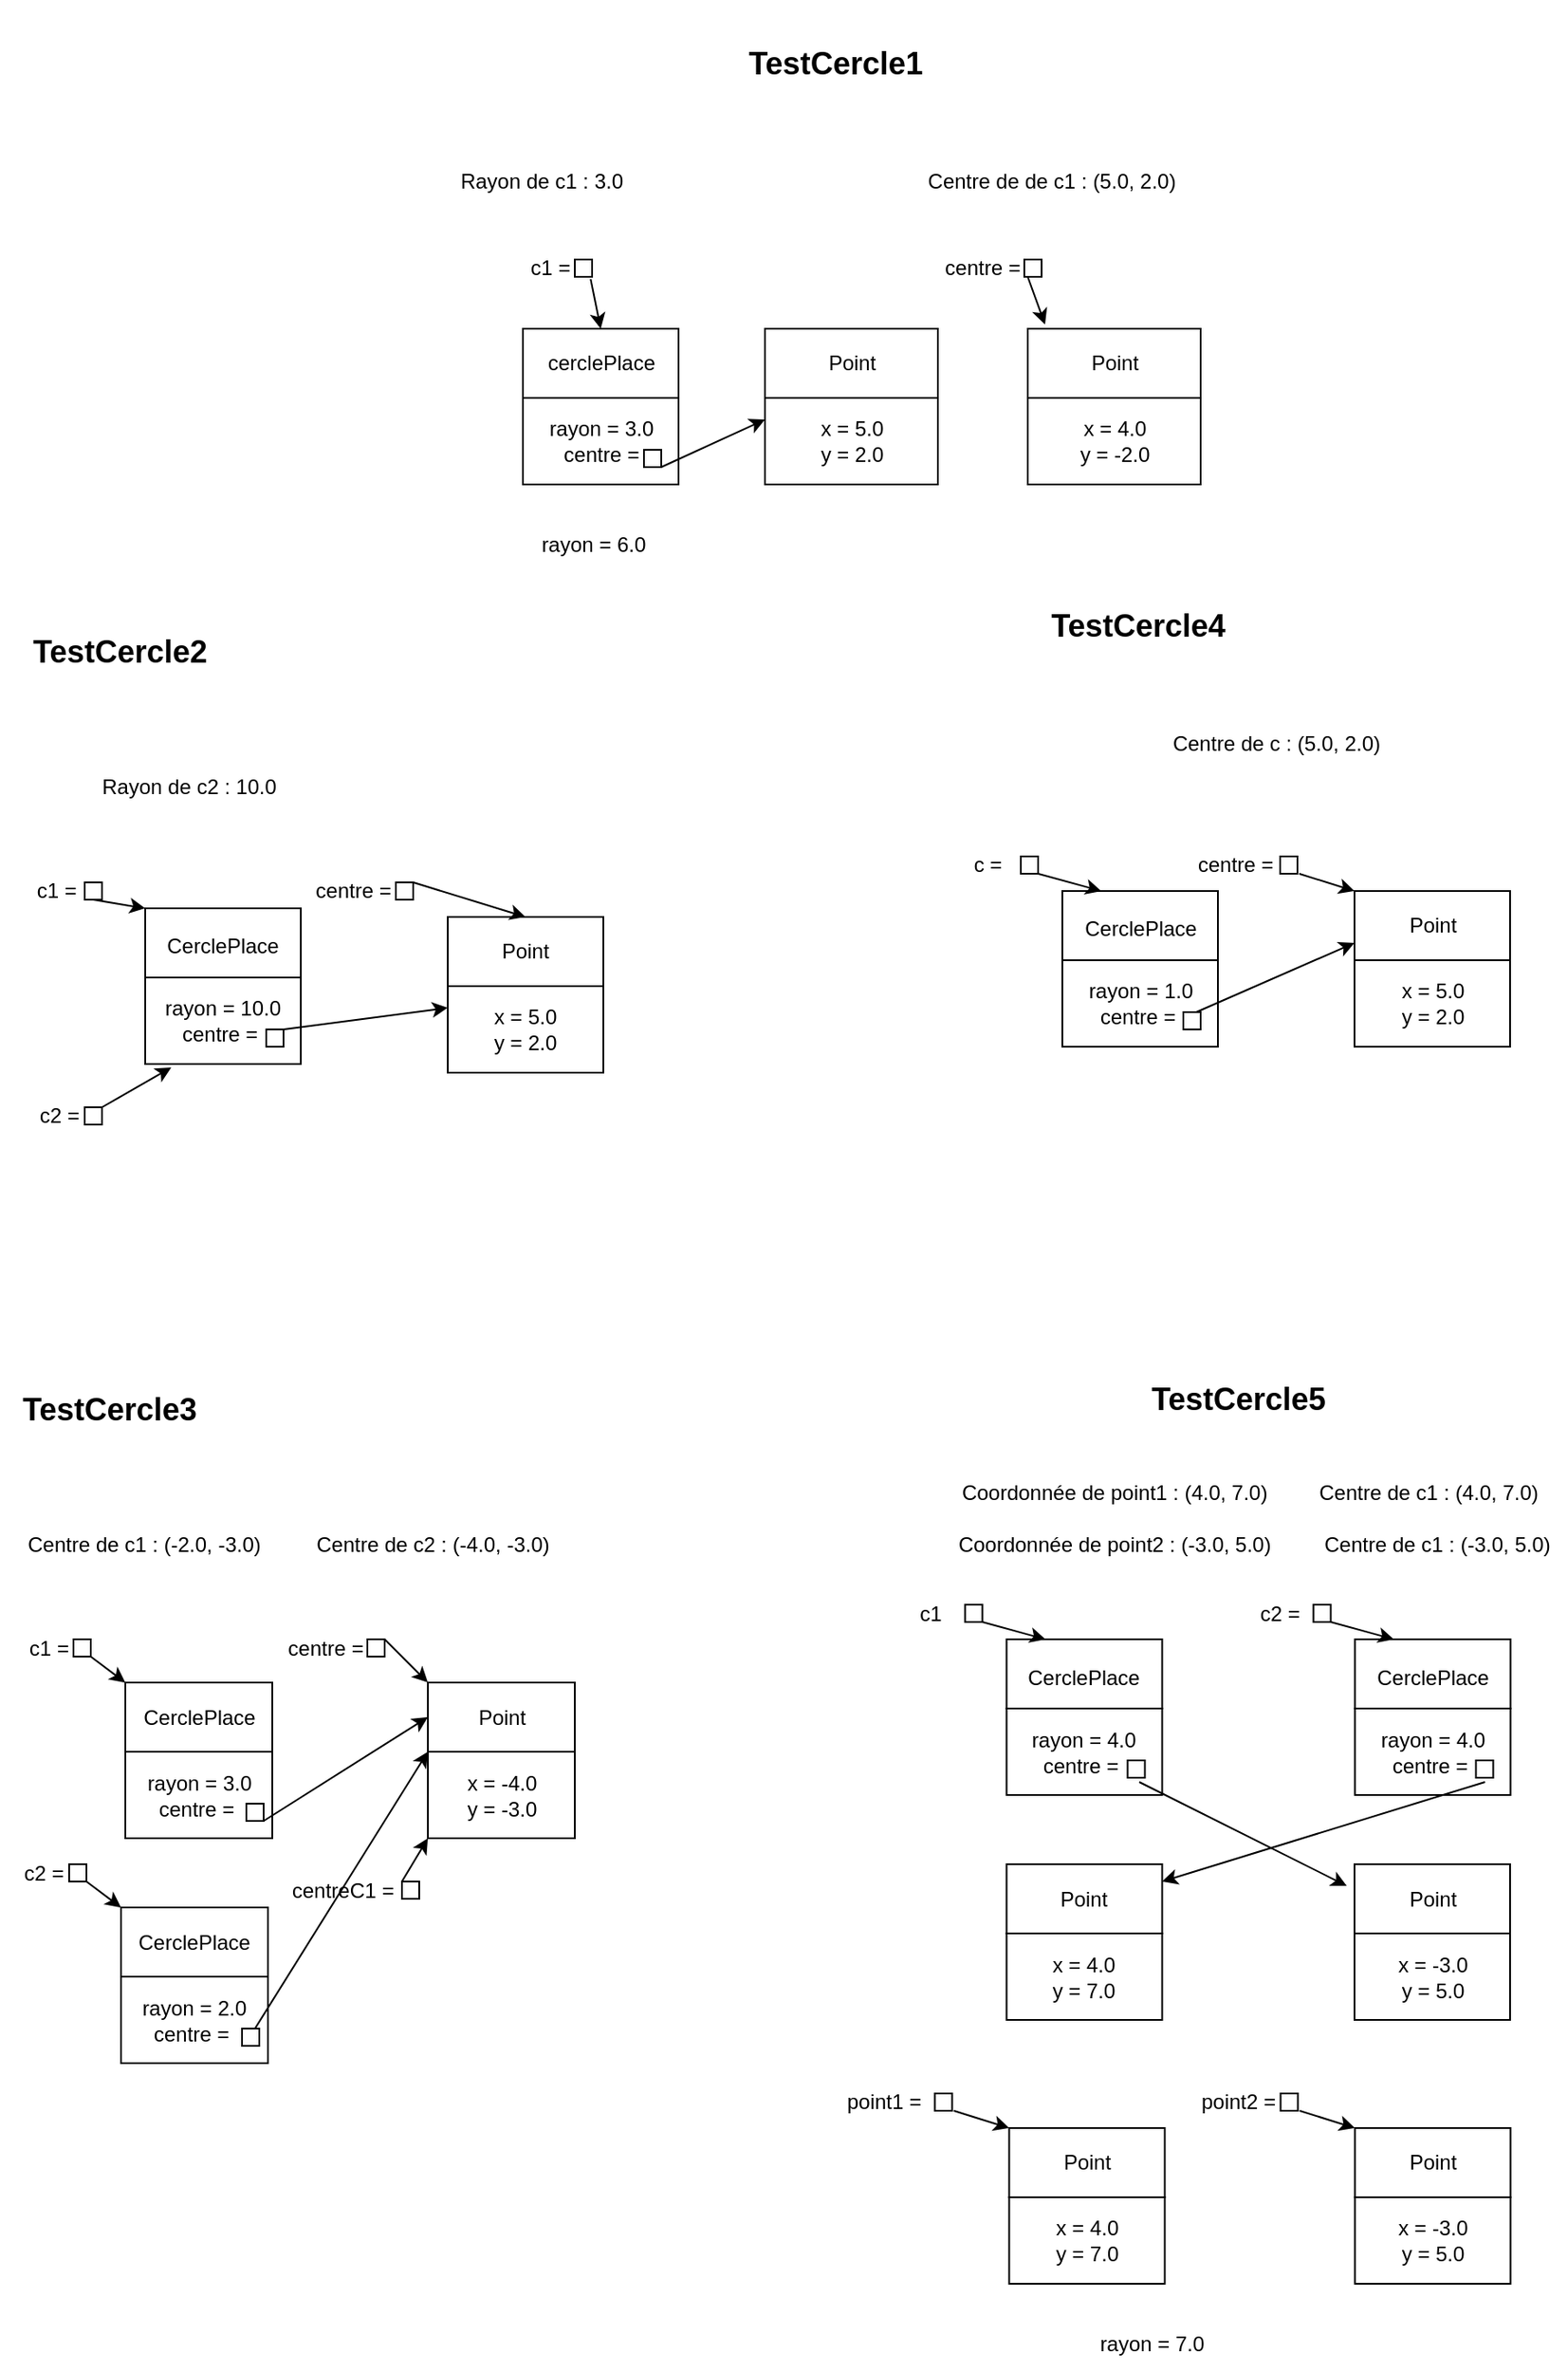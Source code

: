 <mxfile version="20.4.0" type="device"><diagram id="eaME9hwl73D8Ju1-mpH5" name="Page-1"><mxGraphModel dx="1189" dy="623" grid="1" gridSize="10" guides="1" tooltips="1" connect="1" arrows="1" fold="1" page="1" pageScale="1" pageWidth="1169" pageHeight="1654" math="0" shadow="0"><root><mxCell id="0"/><mxCell id="1" parent="0"/><mxCell id="ripDM2H0EqNnh7-E5Y6W-1" value="Point" style="rounded=0;whiteSpace=wrap;html=1;" parent="1" vertex="1"><mxGeometry x="553.5" y="210" width="100" height="40" as="geometry"/></mxCell><mxCell id="ripDM2H0EqNnh7-E5Y6W-2" value="x = 5.0&lt;br&gt;y = 2.0" style="rounded=0;whiteSpace=wrap;html=1;" parent="1" vertex="1"><mxGeometry x="553.5" y="250" width="100" height="50" as="geometry"/></mxCell><mxCell id="ripDM2H0EqNnh7-E5Y6W-3" value="" style="whiteSpace=wrap;html=1;aspect=fixed;" parent="1" vertex="1"><mxGeometry x="703.5" y="170" width="10" height="10" as="geometry"/></mxCell><mxCell id="ripDM2H0EqNnh7-E5Y6W-6" value="centre =" style="text;html=1;align=center;verticalAlign=middle;resizable=0;points=[];autosize=1;strokeColor=none;fillColor=none;" parent="1" vertex="1"><mxGeometry x="643.5" y="160" width="70" height="30" as="geometry"/></mxCell><mxCell id="ripDM2H0EqNnh7-E5Y6W-7" value="" style="endArrow=classic;html=1;rounded=0;entryX=0.1;entryY=-0.062;entryDx=0;entryDy=0;entryPerimeter=0;" parent="1" target="ripDM2H0EqNnh7-E5Y6W-18" edge="1"><mxGeometry width="50" height="50" relative="1" as="geometry"><mxPoint x="705.5" y="180" as="sourcePoint"/><mxPoint x="625.5" y="130" as="targetPoint"/></mxGeometry></mxCell><mxCell id="ripDM2H0EqNnh7-E5Y6W-8" value="" style="whiteSpace=wrap;html=1;aspect=fixed;" parent="1" vertex="1"><mxGeometry x="443.5" y="170" width="10" height="10" as="geometry"/></mxCell><mxCell id="ripDM2H0EqNnh7-E5Y6W-9" value="c1 =" style="text;html=1;align=center;verticalAlign=middle;resizable=0;points=[];autosize=1;strokeColor=none;fillColor=none;" parent="1" vertex="1"><mxGeometry x="403.5" y="160" width="50" height="30" as="geometry"/></mxCell><mxCell id="ripDM2H0EqNnh7-E5Y6W-10" value="cerclePlace" style="rounded=0;whiteSpace=wrap;html=1;" parent="1" vertex="1"><mxGeometry x="413.5" y="210" width="90" height="40" as="geometry"/></mxCell><mxCell id="ripDM2H0EqNnh7-E5Y6W-12" value="" style="endArrow=classic;html=1;rounded=0;entryX=0.5;entryY=0;entryDx=0;entryDy=0;exitX=0.983;exitY=0.711;exitDx=0;exitDy=0;exitPerimeter=0;" parent="1" source="ripDM2H0EqNnh7-E5Y6W-9" target="ripDM2H0EqNnh7-E5Y6W-10" edge="1"><mxGeometry width="50" height="50" relative="1" as="geometry"><mxPoint x="443.5" y="230" as="sourcePoint"/><mxPoint x="493.5" y="180" as="targetPoint"/></mxGeometry></mxCell><mxCell id="ripDM2H0EqNnh7-E5Y6W-13" value="rayon = 3.0&lt;br&gt;centre =" style="rounded=0;whiteSpace=wrap;html=1;" parent="1" vertex="1"><mxGeometry x="413.5" y="250" width="90" height="50" as="geometry"/></mxCell><mxCell id="ripDM2H0EqNnh7-E5Y6W-14" value="" style="whiteSpace=wrap;html=1;aspect=fixed;" parent="1" vertex="1"><mxGeometry x="483.5" y="280" width="10" height="10" as="geometry"/></mxCell><mxCell id="ripDM2H0EqNnh7-E5Y6W-15" value="" style="endArrow=classic;html=1;rounded=0;entryX=0;entryY=0.25;entryDx=0;entryDy=0;" parent="1" target="ripDM2H0EqNnh7-E5Y6W-2" edge="1"><mxGeometry width="50" height="50" relative="1" as="geometry"><mxPoint x="493.5" y="290" as="sourcePoint"/><mxPoint x="563.5" y="260" as="targetPoint"/></mxGeometry></mxCell><mxCell id="ripDM2H0EqNnh7-E5Y6W-17" value="rayon = 6.0" style="text;html=1;align=center;verticalAlign=middle;resizable=0;points=[];autosize=1;strokeColor=none;fillColor=none;" parent="1" vertex="1"><mxGeometry x="413.5" y="320" width="80" height="30" as="geometry"/></mxCell><mxCell id="ripDM2H0EqNnh7-E5Y6W-18" value="Point" style="rounded=0;whiteSpace=wrap;html=1;" parent="1" vertex="1"><mxGeometry x="705.5" y="210" width="100" height="40" as="geometry"/></mxCell><mxCell id="ripDM2H0EqNnh7-E5Y6W-19" value="x = 4.0&lt;br&gt;y = -2.0" style="rounded=0;whiteSpace=wrap;html=1;" parent="1" vertex="1"><mxGeometry x="705.5" y="250" width="100" height="50" as="geometry"/></mxCell><mxCell id="ripDM2H0EqNnh7-E5Y6W-20" value="&lt;h1&gt;&lt;font style=&quot;font-size: 18px;&quot;&gt;TestCercle1&lt;/font&gt;&lt;/h1&gt;" style="text;html=1;align=center;verticalAlign=middle;resizable=0;points=[];autosize=1;strokeColor=none;fillColor=none;" parent="1" vertex="1"><mxGeometry x="533.5" y="20" width="120" height="70" as="geometry"/></mxCell><mxCell id="ripDM2H0EqNnh7-E5Y6W-21" value="&lt;h1&gt;&lt;font style=&quot;font-size: 18px;&quot;&gt;TestCercle2&lt;/font&gt;&lt;/h1&gt;" style="text;html=1;align=center;verticalAlign=middle;resizable=0;points=[];autosize=1;strokeColor=none;fillColor=none;" parent="1" vertex="1"><mxGeometry x="120" y="360" width="120" height="70" as="geometry"/></mxCell><mxCell id="ripDM2H0EqNnh7-E5Y6W-23" value="Point" style="rounded=0;whiteSpace=wrap;html=1;" parent="1" vertex="1"><mxGeometry x="370" y="550" width="90" height="40" as="geometry"/></mxCell><mxCell id="ripDM2H0EqNnh7-E5Y6W-24" value="x = 5.0&lt;br&gt;y = 2.0" style="rounded=0;whiteSpace=wrap;html=1;" parent="1" vertex="1"><mxGeometry x="370" y="590" width="90" height="50" as="geometry"/></mxCell><mxCell id="ripDM2H0EqNnh7-E5Y6W-26" value="&lt;span style=&quot;font-size: 12px;&quot;&gt;CerclePlace&lt;/span&gt;" style="whiteSpace=wrap;html=1;fontSize=18;" parent="1" vertex="1"><mxGeometry x="195" y="545" width="90" height="40" as="geometry"/></mxCell><mxCell id="ripDM2H0EqNnh7-E5Y6W-27" value="rayon = 10.0&lt;br&gt;centre =&amp;nbsp;" style="whiteSpace=wrap;html=1;fontSize=12;" parent="1" vertex="1"><mxGeometry x="195" y="585" width="90" height="50" as="geometry"/></mxCell><mxCell id="ripDM2H0EqNnh7-E5Y6W-28" value="" style="whiteSpace=wrap;html=1;fontSize=12;" parent="1" vertex="1"><mxGeometry x="265" y="615" width="10" height="10" as="geometry"/></mxCell><mxCell id="ripDM2H0EqNnh7-E5Y6W-30" value="" style="endArrow=classic;html=1;rounded=0;fontSize=12;entryX=0;entryY=0.25;entryDx=0;entryDy=0;" parent="1" target="ripDM2H0EqNnh7-E5Y6W-24" edge="1"><mxGeometry width="50" height="50" relative="1" as="geometry"><mxPoint x="275" y="615" as="sourcePoint"/><mxPoint x="350" y="560" as="targetPoint"/></mxGeometry></mxCell><mxCell id="ripDM2H0EqNnh7-E5Y6W-31" value="c1 =&amp;nbsp;" style="text;html=1;align=center;verticalAlign=middle;resizable=0;points=[];autosize=1;strokeColor=none;fillColor=none;fontSize=12;" parent="1" vertex="1"><mxGeometry x="120" y="520" width="50" height="30" as="geometry"/></mxCell><mxCell id="ripDM2H0EqNnh7-E5Y6W-32" value="" style="whiteSpace=wrap;html=1;fontSize=12;" parent="1" vertex="1"><mxGeometry x="160" y="530" width="10" height="10" as="geometry"/></mxCell><mxCell id="ripDM2H0EqNnh7-E5Y6W-33" value="" style="endArrow=classic;html=1;rounded=0;fontSize=12;entryX=0;entryY=0;entryDx=0;entryDy=0;exitX=0.5;exitY=1;exitDx=0;exitDy=0;" parent="1" source="ripDM2H0EqNnh7-E5Y6W-32" target="ripDM2H0EqNnh7-E5Y6W-26" edge="1"><mxGeometry width="50" height="50" relative="1" as="geometry"><mxPoint x="190" y="540" as="sourcePoint"/><mxPoint x="240" y="490" as="targetPoint"/></mxGeometry></mxCell><mxCell id="ripDM2H0EqNnh7-E5Y6W-34" value="c2 =" style="text;html=1;align=center;verticalAlign=middle;resizable=0;points=[];autosize=1;strokeColor=none;fillColor=none;fontSize=12;" parent="1" vertex="1"><mxGeometry x="120" y="650" width="50" height="30" as="geometry"/></mxCell><mxCell id="ripDM2H0EqNnh7-E5Y6W-35" value="" style="whiteSpace=wrap;html=1;aspect=fixed;fontSize=12;" parent="1" vertex="1"><mxGeometry x="160" y="660" width="10" height="10" as="geometry"/></mxCell><mxCell id="ripDM2H0EqNnh7-E5Y6W-36" value="" style="endArrow=classic;html=1;rounded=0;fontSize=12;entryX=0.167;entryY=1.04;entryDx=0;entryDy=0;entryPerimeter=0;" parent="1" target="ripDM2H0EqNnh7-E5Y6W-27" edge="1"><mxGeometry width="50" height="50" relative="1" as="geometry"><mxPoint x="170" y="660" as="sourcePoint"/><mxPoint x="190" y="630" as="targetPoint"/></mxGeometry></mxCell><mxCell id="ripDM2H0EqNnh7-E5Y6W-37" value="&lt;h1&gt;&lt;font style=&quot;font-size: 18px;&quot;&gt;TestCercle3&lt;/font&gt;&lt;/h1&gt;" style="text;html=1;align=center;verticalAlign=middle;resizable=0;points=[];autosize=1;strokeColor=none;fillColor=none;" parent="1" vertex="1"><mxGeometry x="113.5" y="797.5" width="120" height="70" as="geometry"/></mxCell><mxCell id="ripDM2H0EqNnh7-E5Y6W-38" value="centre =" style="text;html=1;align=center;verticalAlign=middle;resizable=0;points=[];autosize=1;strokeColor=none;fillColor=none;fontSize=12;" parent="1" vertex="1"><mxGeometry x="280" y="520" width="70" height="30" as="geometry"/></mxCell><mxCell id="ripDM2H0EqNnh7-E5Y6W-39" value="" style="whiteSpace=wrap;html=1;aspect=fixed;fontSize=12;" parent="1" vertex="1"><mxGeometry x="340" y="530" width="10" height="10" as="geometry"/></mxCell><mxCell id="ripDM2H0EqNnh7-E5Y6W-40" value="" style="endArrow=classic;html=1;rounded=0;fontSize=12;entryX=0.5;entryY=0;entryDx=0;entryDy=0;" parent="1" target="ripDM2H0EqNnh7-E5Y6W-23" edge="1"><mxGeometry width="50" height="50" relative="1" as="geometry"><mxPoint x="350" y="530" as="sourcePoint"/><mxPoint x="400" y="480" as="targetPoint"/></mxGeometry></mxCell><mxCell id="ripDM2H0EqNnh7-E5Y6W-41" value="centre =" style="text;html=1;align=center;verticalAlign=middle;resizable=0;points=[];autosize=1;strokeColor=none;fillColor=none;fontSize=12;" parent="1" vertex="1"><mxGeometry x="263.5" y="957.5" width="70" height="30" as="geometry"/></mxCell><mxCell id="ripDM2H0EqNnh7-E5Y6W-42" value="" style="whiteSpace=wrap;html=1;aspect=fixed;fontSize=12;" parent="1" vertex="1"><mxGeometry x="323.5" y="967.5" width="10" height="10" as="geometry"/></mxCell><mxCell id="ripDM2H0EqNnh7-E5Y6W-44" value="Point" style="rounded=0;whiteSpace=wrap;html=1;fontSize=12;" parent="1" vertex="1"><mxGeometry x="358.5" y="992.5" width="85" height="40" as="geometry"/></mxCell><mxCell id="ripDM2H0EqNnh7-E5Y6W-45" value="x = -4.0&lt;br&gt;y = -3.0" style="whiteSpace=wrap;html=1;fontSize=12;" parent="1" vertex="1"><mxGeometry x="358.5" y="1032.5" width="85" height="50" as="geometry"/></mxCell><mxCell id="ripDM2H0EqNnh7-E5Y6W-46" value="" style="endArrow=classic;html=1;rounded=0;fontSize=12;entryX=0;entryY=0;entryDx=0;entryDy=0;" parent="1" target="ripDM2H0EqNnh7-E5Y6W-44" edge="1"><mxGeometry width="50" height="50" relative="1" as="geometry"><mxPoint x="333.5" y="967.5" as="sourcePoint"/><mxPoint x="383.5" y="917.5" as="targetPoint"/></mxGeometry></mxCell><mxCell id="ripDM2H0EqNnh7-E5Y6W-47" value="c1 =" style="text;html=1;align=center;verticalAlign=middle;resizable=0;points=[];autosize=1;strokeColor=none;fillColor=none;fontSize=12;" parent="1" vertex="1"><mxGeometry x="113.5" y="957.5" width="50" height="30" as="geometry"/></mxCell><mxCell id="ripDM2H0EqNnh7-E5Y6W-48" value="" style="whiteSpace=wrap;html=1;aspect=fixed;fontSize=12;" parent="1" vertex="1"><mxGeometry x="153.5" y="967.5" width="10" height="10" as="geometry"/></mxCell><mxCell id="ripDM2H0EqNnh7-E5Y6W-50" value="CerclePlace" style="rounded=0;whiteSpace=wrap;html=1;fontSize=12;" parent="1" vertex="1"><mxGeometry x="183.5" y="992.5" width="85" height="40" as="geometry"/></mxCell><mxCell id="ripDM2H0EqNnh7-E5Y6W-51" value="rayon = 3.0&lt;br&gt;centre =&amp;nbsp;" style="whiteSpace=wrap;html=1;fontSize=12;" parent="1" vertex="1"><mxGeometry x="183.5" y="1032.5" width="85" height="50" as="geometry"/></mxCell><mxCell id="ripDM2H0EqNnh7-E5Y6W-52" value="" style="whiteSpace=wrap;html=1;aspect=fixed;fontSize=12;" parent="1" vertex="1"><mxGeometry x="253.5" y="1062.5" width="10" height="10" as="geometry"/></mxCell><mxCell id="ripDM2H0EqNnh7-E5Y6W-53" value="" style="endArrow=classic;html=1;rounded=0;fontSize=12;entryX=0;entryY=0.5;entryDx=0;entryDy=0;" parent="1" target="ripDM2H0EqNnh7-E5Y6W-44" edge="1"><mxGeometry width="50" height="50" relative="1" as="geometry"><mxPoint x="263.5" y="1072.5" as="sourcePoint"/><mxPoint x="313.5" y="1022.5" as="targetPoint"/></mxGeometry></mxCell><mxCell id="ripDM2H0EqNnh7-E5Y6W-54" value="" style="endArrow=classic;html=1;rounded=0;fontSize=12;entryX=0;entryY=0;entryDx=0;entryDy=0;" parent="1" target="ripDM2H0EqNnh7-E5Y6W-50" edge="1"><mxGeometry width="50" height="50" relative="1" as="geometry"><mxPoint x="163.5" y="977.5" as="sourcePoint"/><mxPoint x="213.5" y="927.5" as="targetPoint"/></mxGeometry></mxCell><mxCell id="ripDM2H0EqNnh7-E5Y6W-55" value="" style="whiteSpace=wrap;html=1;aspect=fixed;fontSize=12;" parent="1" vertex="1"><mxGeometry x="151" y="1097.5" width="10" height="10" as="geometry"/></mxCell><mxCell id="ripDM2H0EqNnh7-E5Y6W-56" value="CerclePlace" style="rounded=0;whiteSpace=wrap;html=1;fontSize=12;" parent="1" vertex="1"><mxGeometry x="181" y="1122.5" width="85" height="40" as="geometry"/></mxCell><mxCell id="ripDM2H0EqNnh7-E5Y6W-57" value="rayon = 2.0&lt;br&gt;centre =&amp;nbsp;" style="whiteSpace=wrap;html=1;fontSize=12;" parent="1" vertex="1"><mxGeometry x="181" y="1162.5" width="85" height="50" as="geometry"/></mxCell><mxCell id="ripDM2H0EqNnh7-E5Y6W-58" value="" style="whiteSpace=wrap;html=1;aspect=fixed;fontSize=12;" parent="1" vertex="1"><mxGeometry x="251" y="1192.5" width="10" height="10" as="geometry"/></mxCell><mxCell id="ripDM2H0EqNnh7-E5Y6W-59" value="" style="endArrow=classic;html=1;rounded=0;fontSize=12;entryX=0;entryY=0;entryDx=0;entryDy=0;" parent="1" target="ripDM2H0EqNnh7-E5Y6W-56" edge="1"><mxGeometry width="50" height="50" relative="1" as="geometry"><mxPoint x="161" y="1107.5" as="sourcePoint"/><mxPoint x="211" y="1057.5" as="targetPoint"/></mxGeometry></mxCell><mxCell id="ripDM2H0EqNnh7-E5Y6W-60" value="c2 =" style="text;html=1;align=center;verticalAlign=middle;resizable=0;points=[];autosize=1;strokeColor=none;fillColor=none;fontSize=12;" parent="1" vertex="1"><mxGeometry x="111" y="1087.5" width="50" height="30" as="geometry"/></mxCell><mxCell id="ripDM2H0EqNnh7-E5Y6W-67" value="centreC1 =" style="text;html=1;align=center;verticalAlign=middle;resizable=0;points=[];autosize=1;strokeColor=none;fillColor=none;fontSize=12;" parent="1" vertex="1"><mxGeometry x="268.5" y="1097.5" width="80" height="30" as="geometry"/></mxCell><mxCell id="ripDM2H0EqNnh7-E5Y6W-68" value="" style="whiteSpace=wrap;html=1;aspect=fixed;fontSize=12;direction=south;" parent="1" vertex="1"><mxGeometry x="343.5" y="1107.5" width="10" height="10" as="geometry"/></mxCell><mxCell id="ripDM2H0EqNnh7-E5Y6W-70" value="" style="endArrow=classic;html=1;rounded=0;fontSize=12;entryX=0;entryY=1;entryDx=0;entryDy=0;exitX=0;exitY=1;exitDx=0;exitDy=0;" parent="1" source="ripDM2H0EqNnh7-E5Y6W-68" target="ripDM2H0EqNnh7-E5Y6W-45" edge="1"><mxGeometry width="50" height="50" relative="1" as="geometry"><mxPoint x="353.5" y="1117.5" as="sourcePoint"/><mxPoint x="403.5" y="1067.5" as="targetPoint"/></mxGeometry></mxCell><mxCell id="ripDM2H0EqNnh7-E5Y6W-71" value="&lt;h1&gt;&lt;font style=&quot;font-size: 18px;&quot;&gt;TestCercle4&lt;/font&gt;&lt;/h1&gt;" style="text;html=1;align=center;verticalAlign=middle;resizable=0;points=[];autosize=1;strokeColor=none;fillColor=none;" parent="1" vertex="1"><mxGeometry x="708.75" y="345" width="120" height="70" as="geometry"/></mxCell><mxCell id="ripDM2H0EqNnh7-E5Y6W-72" value="centre =&amp;nbsp;" style="text;html=1;align=center;verticalAlign=middle;resizable=0;points=[];autosize=1;strokeColor=none;fillColor=none;fontSize=12;" parent="1" vertex="1"><mxGeometry x="791.5" y="505" width="70" height="30" as="geometry"/></mxCell><mxCell id="ripDM2H0EqNnh7-E5Y6W-73" value="" style="whiteSpace=wrap;html=1;aspect=fixed;fontSize=12;" parent="1" vertex="1"><mxGeometry x="851.5" y="515" width="10" height="10" as="geometry"/></mxCell><mxCell id="ripDM2H0EqNnh7-E5Y6W-75" value="Point" style="rounded=0;whiteSpace=wrap;html=1;" parent="1" vertex="1"><mxGeometry x="894.5" y="535" width="90" height="40" as="geometry"/></mxCell><mxCell id="ripDM2H0EqNnh7-E5Y6W-76" value="x = 5.0&lt;br&gt;y = 2.0" style="rounded=0;whiteSpace=wrap;html=1;" parent="1" vertex="1"><mxGeometry x="894.5" y="575" width="90" height="50" as="geometry"/></mxCell><mxCell id="ripDM2H0EqNnh7-E5Y6W-77" value="" style="endArrow=classic;html=1;rounded=0;fontSize=12;entryX=0;entryY=0;entryDx=0;entryDy=0;" parent="1" target="ripDM2H0EqNnh7-E5Y6W-75" edge="1"><mxGeometry width="50" height="50" relative="1" as="geometry"><mxPoint x="862.5" y="525" as="sourcePoint"/><mxPoint x="912.5" y="475" as="targetPoint"/></mxGeometry></mxCell><mxCell id="ripDM2H0EqNnh7-E5Y6W-78" value="c =" style="text;html=1;align=center;verticalAlign=middle;resizable=0;points=[];autosize=1;strokeColor=none;fillColor=none;fontSize=12;" parent="1" vertex="1"><mxGeometry x="661.5" y="505" width="40" height="30" as="geometry"/></mxCell><mxCell id="ripDM2H0EqNnh7-E5Y6W-79" value="" style="whiteSpace=wrap;html=1;aspect=fixed;fontSize=12;" parent="1" vertex="1"><mxGeometry x="701.5" y="515" width="10" height="10" as="geometry"/></mxCell><mxCell id="ripDM2H0EqNnh7-E5Y6W-80" value="&lt;span style=&quot;font-size: 12px;&quot;&gt;CerclePlace&lt;/span&gt;" style="whiteSpace=wrap;html=1;fontSize=18;" parent="1" vertex="1"><mxGeometry x="725.5" y="535" width="90" height="40" as="geometry"/></mxCell><mxCell id="ripDM2H0EqNnh7-E5Y6W-81" value="rayon = 1.0&lt;br&gt;centre =&amp;nbsp;" style="whiteSpace=wrap;html=1;fontSize=12;" parent="1" vertex="1"><mxGeometry x="725.5" y="575" width="90" height="50" as="geometry"/></mxCell><mxCell id="ripDM2H0EqNnh7-E5Y6W-82" value="" style="whiteSpace=wrap;html=1;fontSize=12;" parent="1" vertex="1"><mxGeometry x="795.5" y="605" width="10" height="10" as="geometry"/></mxCell><mxCell id="ripDM2H0EqNnh7-E5Y6W-83" value="" style="endArrow=classic;html=1;rounded=0;fontSize=12;entryX=0;entryY=0.75;entryDx=0;entryDy=0;exitX=0.75;exitY=0;exitDx=0;exitDy=0;" parent="1" source="ripDM2H0EqNnh7-E5Y6W-82" target="ripDM2H0EqNnh7-E5Y6W-75" edge="1"><mxGeometry width="50" height="50" relative="1" as="geometry"><mxPoint x="811.5" y="605" as="sourcePoint"/><mxPoint x="851.5" y="555" as="targetPoint"/></mxGeometry></mxCell><mxCell id="ripDM2H0EqNnh7-E5Y6W-84" value="" style="endArrow=classic;html=1;rounded=0;fontSize=12;entryX=0.25;entryY=0;entryDx=0;entryDy=0;" parent="1" target="ripDM2H0EqNnh7-E5Y6W-80" edge="1"><mxGeometry width="50" height="50" relative="1" as="geometry"><mxPoint x="711.5" y="525" as="sourcePoint"/><mxPoint x="761.5" y="475" as="targetPoint"/></mxGeometry></mxCell><mxCell id="ripDM2H0EqNnh7-E5Y6W-85" value="" style="endArrow=classic;html=1;rounded=0;fontSize=12;entryX=0;entryY=0;entryDx=0;entryDy=0;exitX=0.75;exitY=0;exitDx=0;exitDy=0;" parent="1" source="ripDM2H0EqNnh7-E5Y6W-58" target="ripDM2H0EqNnh7-E5Y6W-45" edge="1"><mxGeometry width="50" height="50" relative="1" as="geometry"><mxPoint x="263.5" y="1197.5" as="sourcePoint"/><mxPoint x="303.5" y="1147.5" as="targetPoint"/></mxGeometry></mxCell><mxCell id="ripDM2H0EqNnh7-E5Y6W-86" value="&lt;h1&gt;&lt;font style=&quot;font-size: 18px;&quot;&gt;TestCercle5&lt;/font&gt;&lt;/h1&gt;" style="text;html=1;align=center;verticalAlign=middle;resizable=0;points=[];autosize=1;strokeColor=none;fillColor=none;" parent="1" vertex="1"><mxGeometry x="766.75" y="792" width="120" height="70" as="geometry"/></mxCell><mxCell id="ripDM2H0EqNnh7-E5Y6W-87" value="point1 =" style="text;html=1;align=center;verticalAlign=middle;resizable=0;points=[];autosize=1;strokeColor=none;fillColor=none;fontSize=12;" parent="1" vertex="1"><mxGeometry x="586.75" y="1220" width="70" height="30" as="geometry"/></mxCell><mxCell id="ripDM2H0EqNnh7-E5Y6W-88" value="" style="whiteSpace=wrap;html=1;aspect=fixed;fontSize=12;" parent="1" vertex="1"><mxGeometry x="651.75" y="1230" width="10" height="10" as="geometry"/></mxCell><mxCell id="ripDM2H0EqNnh7-E5Y6W-89" value="Point" style="rounded=0;whiteSpace=wrap;html=1;" parent="1" vertex="1"><mxGeometry x="694.75" y="1250" width="90" height="40" as="geometry"/></mxCell><mxCell id="ripDM2H0EqNnh7-E5Y6W-90" value="x = 4.0&lt;br&gt;y = 7.0" style="rounded=0;whiteSpace=wrap;html=1;" parent="1" vertex="1"><mxGeometry x="694.75" y="1290" width="90" height="50" as="geometry"/></mxCell><mxCell id="ripDM2H0EqNnh7-E5Y6W-91" value="" style="endArrow=classic;html=1;rounded=0;fontSize=12;entryX=0;entryY=0;entryDx=0;entryDy=0;" parent="1" target="ripDM2H0EqNnh7-E5Y6W-89" edge="1"><mxGeometry width="50" height="50" relative="1" as="geometry"><mxPoint x="662.75" y="1240" as="sourcePoint"/><mxPoint x="712.75" y="1190" as="targetPoint"/></mxGeometry></mxCell><mxCell id="ripDM2H0EqNnh7-E5Y6W-94" value="point2 =" style="text;html=1;align=center;verticalAlign=middle;resizable=0;points=[];autosize=1;strokeColor=none;fillColor=none;fontSize=12;" parent="1" vertex="1"><mxGeometry x="791.75" y="1220" width="70" height="30" as="geometry"/></mxCell><mxCell id="ripDM2H0EqNnh7-E5Y6W-95" value="" style="whiteSpace=wrap;html=1;aspect=fixed;fontSize=12;" parent="1" vertex="1"><mxGeometry x="851.75" y="1230" width="10" height="10" as="geometry"/></mxCell><mxCell id="ripDM2H0EqNnh7-E5Y6W-96" value="Point" style="rounded=0;whiteSpace=wrap;html=1;" parent="1" vertex="1"><mxGeometry x="894.75" y="1250" width="90" height="40" as="geometry"/></mxCell><mxCell id="ripDM2H0EqNnh7-E5Y6W-97" value="x = -3.0&lt;br&gt;y = 5.0" style="rounded=0;whiteSpace=wrap;html=1;" parent="1" vertex="1"><mxGeometry x="894.75" y="1290" width="90" height="50" as="geometry"/></mxCell><mxCell id="ripDM2H0EqNnh7-E5Y6W-98" value="" style="endArrow=classic;html=1;rounded=0;fontSize=12;entryX=0;entryY=0;entryDx=0;entryDy=0;" parent="1" target="ripDM2H0EqNnh7-E5Y6W-96" edge="1"><mxGeometry width="50" height="50" relative="1" as="geometry"><mxPoint x="862.75" y="1240" as="sourcePoint"/><mxPoint x="912.75" y="1190" as="targetPoint"/></mxGeometry></mxCell><mxCell id="ripDM2H0EqNnh7-E5Y6W-99" value="rayon = 7.0" style="text;html=1;align=center;verticalAlign=middle;resizable=0;points=[];autosize=1;strokeColor=none;fillColor=none;fontSize=12;" parent="1" vertex="1"><mxGeometry x="737.25" y="1360" width="80" height="30" as="geometry"/></mxCell><mxCell id="ripDM2H0EqNnh7-E5Y6W-100" value="c1" style="text;html=1;align=center;verticalAlign=middle;resizable=0;points=[];autosize=1;strokeColor=none;fillColor=none;fontSize=12;" parent="1" vertex="1"><mxGeometry x="629.25" y="937.5" width="40" height="30" as="geometry"/></mxCell><mxCell id="ripDM2H0EqNnh7-E5Y6W-101" value="" style="whiteSpace=wrap;html=1;aspect=fixed;fontSize=12;" parent="1" vertex="1"><mxGeometry x="669.25" y="947.5" width="10" height="10" as="geometry"/></mxCell><mxCell id="ripDM2H0EqNnh7-E5Y6W-102" value="&lt;span style=&quot;font-size: 12px;&quot;&gt;CerclePlace&lt;/span&gt;" style="whiteSpace=wrap;html=1;fontSize=18;" parent="1" vertex="1"><mxGeometry x="693.25" y="967.5" width="90" height="40" as="geometry"/></mxCell><mxCell id="ripDM2H0EqNnh7-E5Y6W-103" value="rayon = 4.0&lt;br&gt;centre =&amp;nbsp;" style="whiteSpace=wrap;html=1;fontSize=12;" parent="1" vertex="1"><mxGeometry x="693.25" y="1007.5" width="90" height="50" as="geometry"/></mxCell><mxCell id="ripDM2H0EqNnh7-E5Y6W-104" value="" style="whiteSpace=wrap;html=1;fontSize=12;" parent="1" vertex="1"><mxGeometry x="763.25" y="1037.5" width="10" height="10" as="geometry"/></mxCell><mxCell id="ripDM2H0EqNnh7-E5Y6W-105" value="" style="endArrow=classic;html=1;rounded=0;fontSize=12;entryX=0.25;entryY=0;entryDx=0;entryDy=0;" parent="1" target="ripDM2H0EqNnh7-E5Y6W-102" edge="1"><mxGeometry width="50" height="50" relative="1" as="geometry"><mxPoint x="679.25" y="957.5" as="sourcePoint"/><mxPoint x="729.25" y="907.5" as="targetPoint"/></mxGeometry></mxCell><mxCell id="ripDM2H0EqNnh7-E5Y6W-106" value="c2 =" style="text;html=1;align=center;verticalAlign=middle;resizable=0;points=[];autosize=1;strokeColor=none;fillColor=none;fontSize=12;" parent="1" vertex="1"><mxGeometry x="825.75" y="937.5" width="50" height="30" as="geometry"/></mxCell><mxCell id="ripDM2H0EqNnh7-E5Y6W-107" value="" style="whiteSpace=wrap;html=1;aspect=fixed;fontSize=12;" parent="1" vertex="1"><mxGeometry x="870.75" y="947.5" width="10" height="10" as="geometry"/></mxCell><mxCell id="ripDM2H0EqNnh7-E5Y6W-108" value="&lt;span style=&quot;font-size: 12px;&quot;&gt;CerclePlace&lt;/span&gt;" style="whiteSpace=wrap;html=1;fontSize=18;" parent="1" vertex="1"><mxGeometry x="894.75" y="967.5" width="90" height="40" as="geometry"/></mxCell><mxCell id="ripDM2H0EqNnh7-E5Y6W-109" value="rayon = 4.0&lt;br&gt;centre =&amp;nbsp;" style="whiteSpace=wrap;html=1;fontSize=12;" parent="1" vertex="1"><mxGeometry x="894.75" y="1007.5" width="90" height="50" as="geometry"/></mxCell><mxCell id="ripDM2H0EqNnh7-E5Y6W-110" value="" style="whiteSpace=wrap;html=1;fontSize=12;" parent="1" vertex="1"><mxGeometry x="964.75" y="1037.5" width="10" height="10" as="geometry"/></mxCell><mxCell id="ripDM2H0EqNnh7-E5Y6W-111" value="" style="endArrow=classic;html=1;rounded=0;fontSize=12;entryX=0.25;entryY=0;entryDx=0;entryDy=0;" parent="1" target="ripDM2H0EqNnh7-E5Y6W-108" edge="1"><mxGeometry width="50" height="50" relative="1" as="geometry"><mxPoint x="880.75" y="957.5" as="sourcePoint"/><mxPoint x="930.75" y="907.5" as="targetPoint"/></mxGeometry></mxCell><mxCell id="ripDM2H0EqNnh7-E5Y6W-114" value="Coordonnée de point1 : (4.0, 7.0)&amp;nbsp;" style="text;html=1;align=center;verticalAlign=middle;resizable=0;points=[];autosize=1;strokeColor=none;fillColor=none;fontSize=12;" parent="1" vertex="1"><mxGeometry x="656.75" y="867.5" width="200" height="30" as="geometry"/></mxCell><mxCell id="ripDM2H0EqNnh7-E5Y6W-115" value="Rayon de c1 : 3.0" style="text;html=1;align=center;verticalAlign=middle;resizable=0;points=[];autosize=1;strokeColor=none;fillColor=none;fontSize=12;" parent="1" vertex="1"><mxGeometry x="364.25" y="110" width="120" height="30" as="geometry"/></mxCell><mxCell id="ripDM2H0EqNnh7-E5Y6W-116" value="Centre de de c1 : (5.0, 2.0)" style="text;html=1;align=center;verticalAlign=middle;resizable=0;points=[];autosize=1;strokeColor=none;fillColor=none;fontSize=12;" parent="1" vertex="1"><mxGeometry x="634.25" y="110" width="170" height="30" as="geometry"/></mxCell><mxCell id="ripDM2H0EqNnh7-E5Y6W-117" value="Rayon de c2 : 10.0" style="text;html=1;align=center;verticalAlign=middle;resizable=0;points=[];autosize=1;strokeColor=none;fillColor=none;fontSize=12;" parent="1" vertex="1"><mxGeometry x="160" y="460" width="120" height="30" as="geometry"/></mxCell><mxCell id="ripDM2H0EqNnh7-E5Y6W-118" value="Centre de c1 : (-2.0, -3.0)" style="text;html=1;align=center;verticalAlign=middle;resizable=0;points=[];autosize=1;strokeColor=none;fillColor=none;fontSize=12;" parent="1" vertex="1"><mxGeometry x="113.5" y="897.5" width="160" height="30" as="geometry"/></mxCell><mxCell id="ripDM2H0EqNnh7-E5Y6W-119" value="Centre de c2 : (-4.0, -3.0)" style="text;html=1;align=center;verticalAlign=middle;resizable=0;points=[];autosize=1;strokeColor=none;fillColor=none;fontSize=12;" parent="1" vertex="1"><mxGeometry x="281" y="897.5" width="160" height="30" as="geometry"/></mxCell><mxCell id="ripDM2H0EqNnh7-E5Y6W-120" value="Centre de c : (5.0, 2.0)" style="text;html=1;align=center;verticalAlign=middle;resizable=0;points=[];autosize=1;strokeColor=none;fillColor=none;fontSize=12;" parent="1" vertex="1"><mxGeometry x="778.75" y="435" width="140" height="30" as="geometry"/></mxCell><mxCell id="ripDM2H0EqNnh7-E5Y6W-121" value="Coordonnée de point2 : (-3.0, 5.0)&amp;nbsp;" style="text;html=1;align=center;verticalAlign=middle;resizable=0;points=[];autosize=1;strokeColor=none;fillColor=none;fontSize=12;" parent="1" vertex="1"><mxGeometry x="651.75" y="897.5" width="210" height="30" as="geometry"/></mxCell><mxCell id="ripDM2H0EqNnh7-E5Y6W-122" value="Centre de c1 : (4.0, 7.0)" style="text;html=1;align=center;verticalAlign=middle;resizable=0;points=[];autosize=1;strokeColor=none;fillColor=none;fontSize=12;" parent="1" vertex="1"><mxGeometry x="861.75" y="867.5" width="150" height="30" as="geometry"/></mxCell><mxCell id="ripDM2H0EqNnh7-E5Y6W-123" value="Centre de c1 : (-3.0, 5.0)" style="text;html=1;align=center;verticalAlign=middle;resizable=0;points=[];autosize=1;strokeColor=none;fillColor=none;fontSize=12;" parent="1" vertex="1"><mxGeometry x="866.75" y="897.5" width="150" height="30" as="geometry"/></mxCell><mxCell id="hev4w6vuAXTppSMc32kx-2" value="Point" style="rounded=0;whiteSpace=wrap;html=1;" vertex="1" parent="1"><mxGeometry x="693.25" y="1097.5" width="90" height="40" as="geometry"/></mxCell><mxCell id="hev4w6vuAXTppSMc32kx-3" value="x = 4.0&lt;br&gt;y = 7.0" style="rounded=0;whiteSpace=wrap;html=1;" vertex="1" parent="1"><mxGeometry x="693.25" y="1137.5" width="90" height="50" as="geometry"/></mxCell><mxCell id="hev4w6vuAXTppSMc32kx-4" value="Point" style="rounded=0;whiteSpace=wrap;html=1;" vertex="1" parent="1"><mxGeometry x="894.5" y="1097.5" width="90" height="40" as="geometry"/></mxCell><mxCell id="hev4w6vuAXTppSMc32kx-5" value="x = -3.0&lt;br&gt;y = 5.0" style="rounded=0;whiteSpace=wrap;html=1;" vertex="1" parent="1"><mxGeometry x="894.5" y="1137.5" width="90" height="50" as="geometry"/></mxCell><mxCell id="hev4w6vuAXTppSMc32kx-6" value="" style="endArrow=classic;html=1;rounded=0;entryX=1;entryY=0.25;entryDx=0;entryDy=0;" edge="1" parent="1" target="hev4w6vuAXTppSMc32kx-2"><mxGeometry width="50" height="50" relative="1" as="geometry"><mxPoint x="970" y="1050" as="sourcePoint"/><mxPoint x="1020" y="1000" as="targetPoint"/></mxGeometry></mxCell><mxCell id="hev4w6vuAXTppSMc32kx-7" value="" style="endArrow=classic;html=1;rounded=0;" edge="1" parent="1"><mxGeometry width="50" height="50" relative="1" as="geometry"><mxPoint x="770" y="1050" as="sourcePoint"/><mxPoint x="890" y="1110" as="targetPoint"/></mxGeometry></mxCell></root></mxGraphModel></diagram></mxfile>
